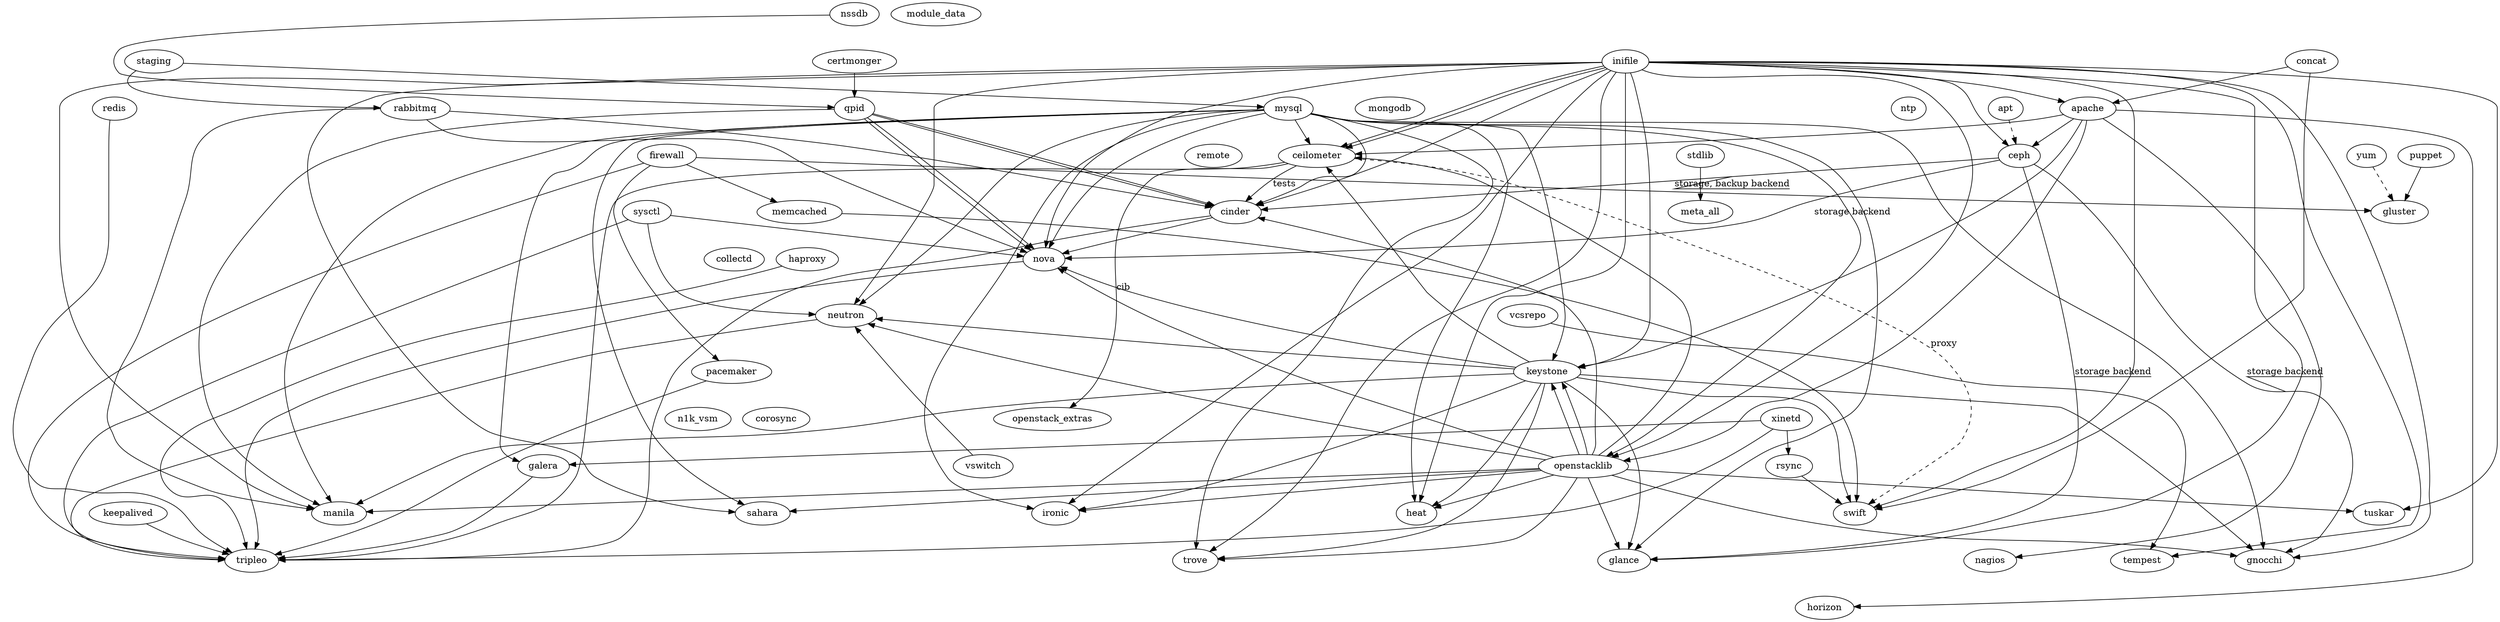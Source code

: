 // This file is left only as reference
// This tree is destined to be written by humans
// but it's not graphically consumable by humans
digraph test {
    // use style="invis"

    apache -> ceilometer [comment="included"]
    apache -> ceph [comment="included,test_config,tests,classes"]
    apache -> horizon [comment="included,test_config,classes"]
    apache -> keystone [comment="test_config,included,classes"]
    apache -> openstacklib [comment="included,classes"]
    apache -> nagios [comment="classes"]

    apt -> ceph [style = dashed]


    certmonger -> qpid

    qpid -> cinder
    yum -> gluster [style=dashed]


    openstacklib -> keystone

    concat -> apache

    // n1k_vsm has its own vswitch module
    // openstack_extras mentions vswitch as a neutron plugin in cib configuration
    vswitch -> neutron [comment="required"]
    vswitch -> openstack_extras [comment="configs", style="invis"]

    qpid -> nova


    concat -> swift

    xinetd -> tripleo
    keepalived -> tripleo
    haproxy -> tripleo
    redis -> tripleo
    nova -> tripleo
    neutron -> tripleo

    ceilometer -> tripleo
    ceilometer -> swift [style=dashed, label="proxy"]
    ceilometer -> openstack_extras [label="cib"]
    // ceilometer is mentioned in nova tests
    // ceilometer cli is used in nagios controls
    ceilometer -> cinder [label="tests"]


    // CEPH
    // ceph is mentioned in manila configuration
    ceph -> nova [label="storage backend"]
    ceph -> gnocchi [label="storage backend", decorate=true]
    ceph -> glance [label="storage backend", decorate=true]
    ceph -> cinder [label="storage, backup backend", decorate=true]


    // CINDER
    // cinder is mentioned in trove configs
    // cinder is mentioned in openstacklib comments
    // cinder is mentioned in openstack_extras configs
    // cinder cli is used in nagios controls
    cinder -> tripleo
    cinder -> nova
    // cinder is mentioned in manila configs
    // cinder is mentioned in horizon configs
    // cinder is mentioned in glance configs

    // COMMON
    // no referenc of common (vardir, frag, whole) anywhere


    // COLLECTD
    // None

    // FIREWALL
    firewall -> gluster [comment="included,configs"]
    firewall -> memcached [comment="classes"]
    firewall -> neutron [comment="configs,test_config", style="invis"]
    firewall -> pacemaker [comment="classes"]
    firewall -> tripleo [comment="classes"]


    // GALERA
    // galera in mentioned in sahara package dependencies
    galera -> tripleo

    // GLANCE
    // glance is mentioned in openstack_extras configs
    // glance is mentioned in tripleo configs
    // glance is mentioned in ironic configs
    // glance is mentioned in nova configs

    // GLUSTER
    // configs: cinder (optional backend)
    //          manila (optional backend)
    // tests: manila (optional backend)

    // GNOCCHI
    // no mentions

    // HAPROXY
    haproxy -> neutron [comment="test_config,configs", style="invis"]
    haproxy -> openstack_extras [comment="test_config", style="invis"]
    haproxy -> tripleo [comment="configs", style="invis"]
    // HEAT
    // configs: openstack_extras (cib)
    //          tripleo
    //          trove
    // tests: trove (config)

    // HORIZON
    // configs: tripleo


    // INIFILE
    inifile -> ceilometer [comment="provider"]
    inifile -> ceph [comment="provider"]
    inifile -> cinder [comment="provider"]
    inifile -> glance [comment="provider"]
    inifile -> gnocchi [comment="provider"]
    inifile -> heat [comment="provider"]
    inifile -> ironic [comment="provider"]
    inifile -> keystone [comment="provider"]
    inifile -> ceilometer [comment="provider"]
    inifile -> apache [comment="provider"]
    inifile -> manila [comment="provider"]
    inifile -> neutron [comment="provider"]
    inifile -> nova [comment="provider"]
    inifile -> openstacklib [comment="provider"]
    inifile -> sahara [comment="provider"]
    inifile -> swift [comment="provider"]
    inifile -> tempest [comment="provider"]
    inifile -> trove [comment="provider"]
    inifile -> tuskar [comment="provider"]

    // IRONIC
    // configs: nova
    //          tripleo
    // tests: nova (optional plugin)

    // KEYSTONE
    // configs: ceilometer
    //          ceph
    //          cinder
    // tests: ceilometer (configs, used)
    //        ceph
    //        cinder
    keystone -> glance [comment="included"]
    keystone -> gnocchi [comment="test_config,tests,required"]
    keystone -> tuskar [comment="test_config,configs", style="invis"]
    keystone -> heat [comment="tests,configs,classes"]
    keystone -> nova [comment="test_config,tests,classes,required, configs" ]
    keystone -> horizon [comment="templates,configs,test_configs", style="invis"]
    keystone -> ironic [comment="tests,configs,classes"]
    keystone -> corosync [comment="tests_config", style="invis"]
    keystone -> manila [comment="test_config,tests,classes,configs,required"]
    keystone -> tripleo [comment="configs", style="invis"]
    keystone -> nagios [comment="configs,templates", style="invis"]
    keystone -> neutron [comment="test_config,tests,configs,required.classes"]
    keystone -> ceilometer [comment="test_config,tests,classes,configs"]
    keystone -> openstack_extras [comment="test_config,configs" style="invis"]
    keystone -> openstacklib [comment="test_config", style="invis"]
    keystone -> sahara [comment="test_config,tests,configs", style="invis"]
    keystone -> swift [comment="tests,configs,test_config,classes,included"]
    keystone -> tempest [comment="configs", style="invis"]
    keystone -> trove [comment="tests,configs,required,test_config"]

    // MANILA
    manila -> tripleo [comment="configs", style="invis"]

    // MEMCACHED
    memcached -> collectd [comment="test_config", style="invis"]
    memcached -> neutron [comment="configs", style="invis"]
    memcached -> nova [comment="test_config,configs", style="invis"]
    memcached -> swift [comment="tests,classes"]

    module_data
    // MONGODB
    mongodb -> ceilometer [comment="tests_config,optional", style="invis"]

    // MYSQL
    mysql -> ceilometer [comment="classes,tests,tests_config,included"]
    mysql -> cinder [comment="tests,required,tests_config,templates"]
    mysql -> collectd [comment="test_configs,configs", style="invis"]
    mysql -> galera [comment="templates,tests_config,classes"]
    mysql -> glance [comment="tests,tests_config,required"]
    mysql -> gnocchi [comment="tests,tests_config,required"]
    mysql -> heat [comment="tests,tests_config,required,classes"]
    mysql -> ironic [comment="tests,tests_config,required,classes"]
    mysql -> keystone [comment="tests,tests_config,required"]
    mysql -> manila [comment="tests,tests_config,required"]
    mysql -> neutron [comment="tests,test_config,required"]
    mysql -> nova [comment="tests,tests_config,required"]
    mysql -> openstack_extras [comment="configs", style="invis"]
    mysql -> openstacklib [comment="tests,tests_configs,included"]
    mysql -> remote [comment="provider,tests_configs,configs", style="invis"]
    mysql -> sahara [comment="tests,tests_configs,classes,required"]
    mysql -> swift [comment="tests", style="invis"]
    mysql -> stdlib [comment="tests", style="invis"]
    mysql -> tripleo [comments="tests_configs,templates,configs", style="invis"]
    mysql -> trove [comments="templates,tests_configs,tests,required"]
    mysql -> tuskar [comments="tests,required", style="invis"]

    // N1K_VSM
    // None

    // NAGIOS
    // None

    // NEUTRON

    neutron -> horizon [comment="test_configs,templates", style="invis"]
    neutron -> ironic [comment="configs", style="invis"]
    neutron -> keystone [comment="test_configs", style="invis"]
    neutron -> manila [comment="test_configs, configs", style="invis"]
    neutron -> nagios [comment="data,templates,configs", style="invis"]
    neutron -> nova [comment="test_configs,configs", style="invis"]
    neutron -> openstack_extras [comment="test_configs", style="invis"]
    neutron -> pacemaker [comment="configs", style="invis"]
    neutron -> sahara [comment="configs", style="invis"]
    neutron -> tempest [comment="configs, test_configs", style="invis"]
    neutron -> tripleo [comment="configs", style="invis"]
    neutron -> trove [comment="templates,configs,test_configs", style="invis"]

    // NOVA
    nova -> ceilometer [comment="tests_config,configs", style="invis"]
    nova -> cinder [comment="tests_config", style="invis"]
    nova -> manila [comment="tests_config,configs", style="invis"]
    nova -> nagios [comment="data,templates", style="invis"]
    nova -> neutron [comment="configs,test_config", style="invis"]
    nova -> openstack_extras [comment="configs,test_configs", style="invis"]
    nova -> tempest [comment="configs", style="invis"]
    nova -> tripleo [comments="tests_configs,templates,configs", style="invis"]
    nova -> trove [comments="templates,tests_configs,tests,configs", style="invis"]

    // NSSDB

    nssdb -> ceph [comment="test_configs", style="invis"]
    nssdb -> certmonger [comment="configs", style="invis"]
    nssdb -> qpid [comment="classes"]

    // NTP
    ntp -> stdlib [comment="tests", style="invis"]

    openstack_extras -> ceilometer [comment="tests", style="invis"]
    openstack_extras -> cinder [comment="tests", style="invis"]
    openstack_extras -> glance [comment="tests", style="invis"]
    openstack_extras -> heat [comment="tests", style="invis"]
    openstack_extras -> horizon [comment="tests", style="invis"]
    openstack_extras -> ironic [comment="tests", style="invis"]
    openstack_extras -> keystone [comment="tests", style="invis"]
    openstack_extras -> manila [comment="tests", style="invis"]
    openstack_extras -> neutron [comment="tests", style="invis"]
    openstack_extras -> nova [comment="tests", style="invis"]
    openstack_extras -> openstacklib [comment="tests", style="invis"]
    openstack_extras -> sahara [comment="tests", style="invis"]
    openstack_extras -> swift [comment="tests", style="invis"]
    openstack_extras -> trove [comment="tests", style="invis"]
    openstack_extras -> vswitch [comment="tests", style="invis"]

    // OPENSTACKLIB

    openstacklib -> ceilometer [comment="classes,tests_configs"]
    openstacklib -> cinder [comment="tests_configs,classes"]
    openstacklib -> glance [comment="tests_configs,classes"]
    openstacklib -> gnocchi [comment="tests_configs,classes"]
    openstacklib -> heat [comment="tests_configs,classes"]
    openstacklib -> ironic [comment="tests_configs,classes"]
    openstacklib -> keystone [comment="tests_configs,classes"]
    openstacklib -> manila [comment="tests_configs,classes"]
    openstacklib -> neutron [comment="tests_configs,classes"]
    openstacklib -> nova [comment="tests_configs,classes"]
    openstacklib -> sahara [comment="tests_configs,classes"]
    openstacklib -> swift [comment="tests_configs", style="invis"]
    openstacklib -> tempest [comments="tests_configs", style="invis"]
    openstacklib -> trove [comments="tests_configs,classes"]
    openstacklib -> tuskar [comments="tests_configs,classes"]

    // PACEMAKER
    pacemaker -> corosync [comment="provider,configs,tests_configs", style="invis"]
    pacemaker -> n1k_vsm [comment="templates,configs", style="invis"]
    pacemaker -> openstack_extras [comment="tests_configs,configs" style="invis"]
    pacemaker -> tripleo [comment="classes"]

    // PUPPET
    puppet -> gluster [comment="classes"]
    // QPID
    qpid -> ceilometer [comment="tests_configs,configs", style="invis"]
    qpid -> cinder [comment="classes,tests_config,configs"]
    qpid -> glance [comment="tests_config,configs", style="invis"]
    qpid -> heat [comment="tests_configs,configs", style="invis"]
    qpid -> ironic [comment="configs", style="invis"]
    qpid -> manila [comment="tests_config,configs,classes"]
    qpid -> neutron [comment="configs", style="invis"]
    qpid -> nova [comment="tests_configs,configs,classes,required"]
    qpid -> sahara [comment="tests,tests_configs", style="invis"]
    qpid -> trove [comments="tests_configs,configs", style="invis"]

    // RABBITMQ
    rabbitmq -> ceilometer [comment="tests_config", style="invis"]
    rabbitmq -> cinder [comment="tests,classes,tests_config"]
    rabbitmq -> glance [comment="tests_config,configs", style="invis"]
    rabbitmq -> heat [comment="tests_config,tests", style="invis"]
    rabbitmq -> ironic [comment="tests_config,tests", style="invis"]
    rabbitmq -> manila [comment="tests,tests_config,classes"]
    rabbitmq -> neutron [comment="tests,test_config", style="invis"]
    rabbitmq -> nova [comment="tests,tests_config,classes"]
    rabbitmq -> openstack_extras [comment="configs", style="invis"]
    rabbitmq -> openstacklib [comment="tests,tests_configs", style="invis"]
    rabbitmq -> sahara [comment="tests,tests_configs", style="invis"]
    rabbitmq -> tripleo [comments="configs", style="invis"]
    rabbitmq -> trove [comments="tests_configs,tests", style="invis"]

    // REDIS
    redis -> collectd [comment="test_configs", style="invis"]
    redis -> tripleo [comment="configs", style="invis"]
    redis -> ceilometer [comment="test_configs", style="invis"]

    // REMOTE
    // None

    // RSYCN
    rsync -> swift [comment="tests,classes"]

    // SAHARA
    // None

    // STAGING
    staging -> mysql [comment="classes"]
    staging -> rabbitmq [comment="classes"]

    // STDLIB
    stdlib -> meta_all

    // swift
    swift -> cinder [comment="tests_config,configs", style="invis"]
    swift -> glance [comment="tests_config,configs", style="invis"]
    swift -> gnocchi [comment="tests_config,configs", style="invis"]
    swift -> nagios [comment="data,templates", style="invis"]
    swift -> tripleo [comments="configs", style="invis"]
    swift -> tempest [comments="configs", style="invis"]
    swift -> trove [comments="tests_configs,configs", style="invis"]

    // SYSCTL
    sysctl -> neutron [comment="test_config,classes"]
    sysctl -> nova [comment="test_config,classes"]
    sysctl -> tripleo [comment="classes"]

    // TEMPEST
    // None

    // TRIPLEO
    // None

    // TROVE
    trove -> horizon [comment="templates", style="invis"]

    // TUSKAR
    tuskar -> horizon [comment="configs,test_configs", style="invis"]

    // VCSREPO
    vcsrepo -> ironic [comment="classes,optional", style="invis"]
    vcsrepo -> keystone [comment="classes,optional", style="invis"]
    vcsrepo -> tempest [comment="classes"]

    // XINETD
    xinetd -> galera [comment="test_config,classes"]
    xinetd -> rsync [comment="test_config,classes"]
    xinetd -> swift [comment="test_config,configs" style="invis"]

}
